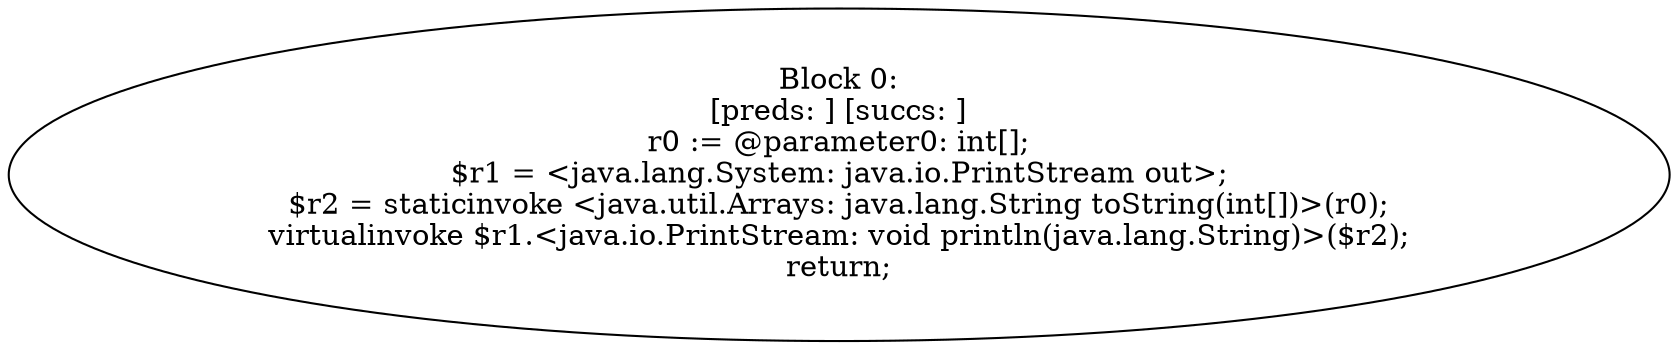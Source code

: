 digraph "unitGraph" {
    "Block 0:
[preds: ] [succs: ]
r0 := @parameter0: int[];
$r1 = <java.lang.System: java.io.PrintStream out>;
$r2 = staticinvoke <java.util.Arrays: java.lang.String toString(int[])>(r0);
virtualinvoke $r1.<java.io.PrintStream: void println(java.lang.String)>($r2);
return;
"
}
